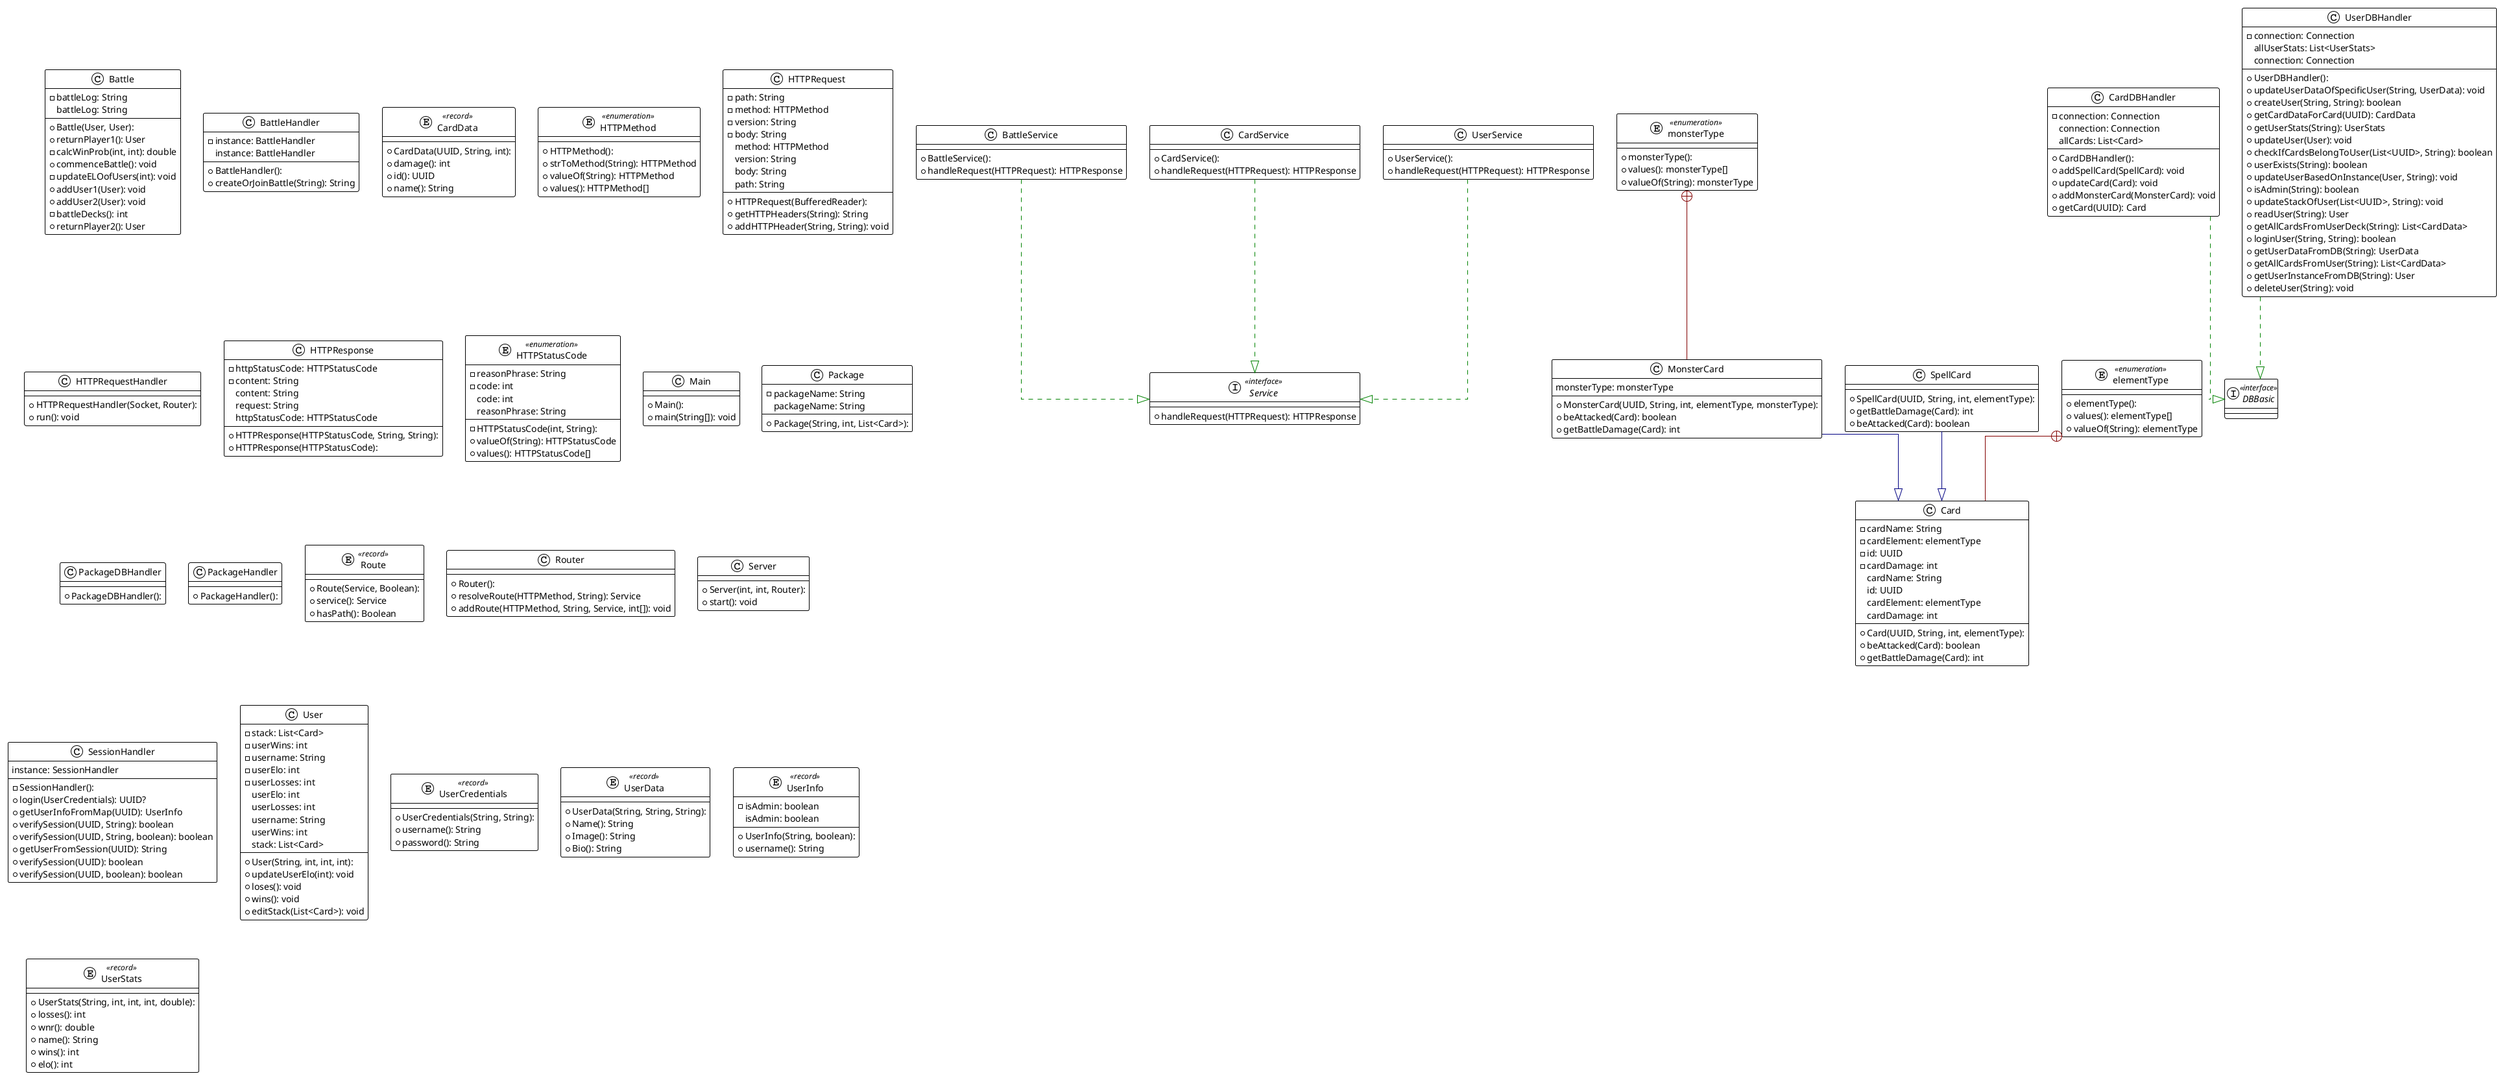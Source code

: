 @startuml

!theme plain
top to bottom direction
skinparam linetype ortho

class Battle {
  + Battle(User, User): 
  - battleLog: String
  + returnPlayer1(): User
  - calcWinProb(int, int): double
  + commenceBattle(): void
  - updateELOofUsers(int): void
  + addUser1(User): void
  + addUser2(User): void
  - battleDecks(): int
  + returnPlayer2(): User
   battleLog: String
}
class BattleHandler {
  + BattleHandler(): 
  - instance: BattleHandler
  + createOrJoinBattle(String): String
   instance: BattleHandler
}
class BattleService {
  + BattleService(): 
  + handleRequest(HTTPRequest): HTTPResponse
}
class Card {
  + Card(UUID, String, int, elementType): 
  - cardName: String
  - cardElement: elementType
  - id: UUID
  - cardDamage: int
  + beAttacked(Card): boolean
  + getBattleDamage(Card): int
   cardName: String
   id: UUID
   cardElement: elementType
   cardDamage: int
}
class CardDBHandler {
  + CardDBHandler(): 
  - connection: Connection
  + addSpellCard(SpellCard): void
  + updateCard(Card): void
  + addMonsterCard(MonsterCard): void
  + getCard(UUID): Card
   connection: Connection
   allCards: List<Card>
}
entity CardData << record >> {
  + CardData(UUID, String, int): 
  + damage(): int
  + id(): UUID
  + name(): String
}
class CardService {
  + CardService(): 
  + handleRequest(HTTPRequest): HTTPResponse
}
interface DBBasic << interface >>
enum HTTPMethod << enumeration >> {
  + HTTPMethod(): 
  + strToMethod(String): HTTPMethod
  + valueOf(String): HTTPMethod
  + values(): HTTPMethod[]
}
class HTTPRequest {
  + HTTPRequest(BufferedReader): 
  - path: String
  - method: HTTPMethod
  - version: String
  - body: String
  + getHTTPHeaders(String): String
  + addHTTPHeader(String, String): void
   method: HTTPMethod
   version: String
   body: String
   path: String
}
class HTTPRequestHandler {
  + HTTPRequestHandler(Socket, Router): 
  + run(): void
}
class HTTPResponse {
  + HTTPResponse(HTTPStatusCode, String, String): 
  + HTTPResponse(HTTPStatusCode): 
  - httpStatusCode: HTTPStatusCode
  - content: String
   content: String
   request: String
   httpStatusCode: HTTPStatusCode
}
enum HTTPStatusCode << enumeration >> {
  - HTTPStatusCode(int, String): 
  - reasonPhrase: String
  - code: int
  + valueOf(String): HTTPStatusCode
  + values(): HTTPStatusCode[]
   code: int
   reasonPhrase: String
}
class Main {
  + Main(): 
  + main(String[]): void
}
class MonsterCard {
  + MonsterCard(UUID, String, int, elementType, monsterType): 
  + beAttacked(Card): boolean
  + getBattleDamage(Card): int
   monsterType: monsterType
}
class Package {
  + Package(String, int, List<Card>): 
  - packageName: String
   packageName: String
}
class PackageDBHandler {
  + PackageDBHandler(): 
}
class PackageHandler {
  + PackageHandler(): 
}
entity Route << record >> {
  + Route(Service, Boolean): 
  + service(): Service
  + hasPath(): Boolean
}
class Router {
  + Router(): 
  + resolveRoute(HTTPMethod, String): Service
  + addRoute(HTTPMethod, String, Service, int[]): void
}
class Server {
  + Server(int, int, Router): 
  + start(): void
}
interface Service << interface >> {
  + handleRequest(HTTPRequest): HTTPResponse
}
class SessionHandler {
  - SessionHandler(): 
  + login(UserCredentials): UUID?
  + getUserInfoFromMap(UUID): UserInfo
  + verifySession(UUID, String): boolean
  + verifySession(UUID, String, boolean): boolean
  + getUserFromSession(UUID): String
  + verifySession(UUID): boolean
  + verifySession(UUID, boolean): boolean
   instance: SessionHandler
}
class SpellCard {
  + SpellCard(UUID, String, int, elementType): 
  + getBattleDamage(Card): int
  + beAttacked(Card): boolean
}
class User {
  + User(String, int, int, int): 
  - stack: List<Card>
  - userWins: int
  - username: String
  - userElo: int
  - userLosses: int
  + updateUserElo(int): void
  + loses(): void
  + wins(): void
  + editStack(List<Card>): void
   userElo: int
   userLosses: int
   username: String
   userWins: int
   stack: List<Card>
}
entity UserCredentials << record >> {
  + UserCredentials(String, String): 
  + username(): String
  + password(): String
}
class UserDBHandler {
  + UserDBHandler(): 
  - connection: Connection
  + updateUserDataOfSpecificUser(String, UserData): void
  + createUser(String, String): boolean
  + getCardDataForCard(UUID): CardData
  + getUserStats(String): UserStats
  + updateUser(User): void
  + checkIfCardsBelongToUser(List<UUID>, String): boolean
  + userExists(String): boolean
  + updateUserBasedOnInstance(User, String): void
  + isAdmin(String): boolean
  + updateStackOfUser(List<UUID>, String): void
  + readUser(String): User
  + getAllCardsFromUserDeck(String): List<CardData>
  + loginUser(String, String): boolean
  + getUserDataFromDB(String): UserData
  + getAllCardsFromUser(String): List<CardData>
  + getUserInstanceFromDB(String): User
  + deleteUser(String): void
   allUserStats: List<UserStats>
   connection: Connection
}
entity UserData << record >> {
  + UserData(String, String, String): 
  + Name(): String
  + Image(): String
  + Bio(): String
}
entity UserInfo << record >> {
  + UserInfo(String, boolean): 
  - isAdmin: boolean
  + username(): String
   isAdmin: boolean
}
class UserService {
  + UserService(): 
  + handleRequest(HTTPRequest): HTTPResponse
}
entity UserStats << record >> {
  + UserStats(String, int, int, int, double): 
  + losses(): int
  + wnr(): double
  + name(): String
  + wins(): int
  + elo(): int
}
enum elementType << enumeration >> {
  + elementType(): 
  + values(): elementType[]
  + valueOf(String): elementType
}
enum monsterType << enumeration >> {
  + monsterType(): 
  + values(): monsterType[]
  + valueOf(String): monsterType
}

BattleService       -[#008200,dashed]-^  Service            
CardDBHandler       -[#008200,dashed]-^  DBBasic            
CardService         -[#008200,dashed]-^  Service            
MonsterCard         -[#000082,plain]-^  Card               
SpellCard           -[#000082,plain]-^  Card               
UserDBHandler       -[#008200,dashed]-^  DBBasic            
UserService         -[#008200,dashed]-^  Service            
elementType         +-[#820000,plain]-  Card               
monsterType         +-[#820000,plain]-  MonsterCard        
@enduml
